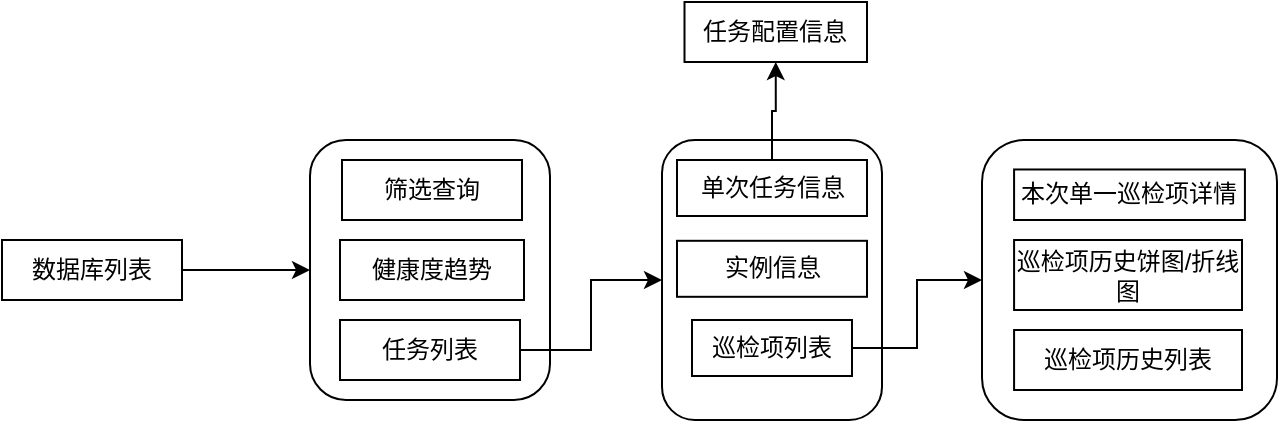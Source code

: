 <mxfile version="25.0.3">
  <diagram id="C5RBs43oDa-KdzZeNtuy" name="Page-1">
    <mxGraphModel dx="916" dy="1914" grid="1" gridSize="10" guides="1" tooltips="1" connect="1" arrows="1" fold="1" page="1" pageScale="1" pageWidth="827" pageHeight="1169" math="0" shadow="0">
      <root>
        <mxCell id="WIyWlLk6GJQsqaUBKTNV-0" />
        <mxCell id="WIyWlLk6GJQsqaUBKTNV-1" parent="WIyWlLk6GJQsqaUBKTNV-0" />
        <mxCell id="L1au-kwzUeggpMmvO1oj-28" style="edgeStyle=orthogonalEdgeStyle;rounded=0;orthogonalLoop=1;jettySize=auto;html=1;exitX=1;exitY=0.5;exitDx=0;exitDy=0;" parent="WIyWlLk6GJQsqaUBKTNV-1" source="L1au-kwzUeggpMmvO1oj-0" target="L1au-kwzUeggpMmvO1oj-25" edge="1">
          <mxGeometry relative="1" as="geometry" />
        </mxCell>
        <mxCell id="L1au-kwzUeggpMmvO1oj-0" value="数据库列表" style="rounded=0;whiteSpace=wrap;html=1;" parent="WIyWlLk6GJQsqaUBKTNV-1" vertex="1">
          <mxGeometry x="40" y="-1050" width="90" height="30" as="geometry" />
        </mxCell>
        <mxCell id="L1au-kwzUeggpMmvO1oj-12" value="" style="group" parent="WIyWlLk6GJQsqaUBKTNV-1" vertex="1" connectable="0">
          <mxGeometry x="370" y="-1100" width="110" height="140" as="geometry" />
        </mxCell>
        <mxCell id="L1au-kwzUeggpMmvO1oj-3" value="" style="rounded=1;whiteSpace=wrap;html=1;" parent="L1au-kwzUeggpMmvO1oj-12" vertex="1">
          <mxGeometry width="110" height="140" as="geometry" />
        </mxCell>
        <mxCell id="L1au-kwzUeggpMmvO1oj-6" value="巡检项列表" style="rounded=0;whiteSpace=wrap;html=1;" parent="L1au-kwzUeggpMmvO1oj-12" vertex="1">
          <mxGeometry x="15" y="90.0" width="80" height="28.0" as="geometry" />
        </mxCell>
        <mxCell id="L1au-kwzUeggpMmvO1oj-9" value="&lt;div&gt;单次任务信息&lt;/div&gt;" style="rounded=0;whiteSpace=wrap;html=1;" parent="L1au-kwzUeggpMmvO1oj-12" vertex="1">
          <mxGeometry x="7.5" y="10" width="95" height="28.0" as="geometry" />
        </mxCell>
        <mxCell id="JOPA2APvZcbgH6mCufrY-0" value="&lt;div&gt;实例信息&lt;/div&gt;" style="rounded=0;whiteSpace=wrap;html=1;" vertex="1" parent="L1au-kwzUeggpMmvO1oj-12">
          <mxGeometry x="7.5" y="50.4" width="95" height="28.0" as="geometry" />
        </mxCell>
        <mxCell id="L1au-kwzUeggpMmvO1oj-18" value="" style="group;autosize=0;resizeWidth=0;resizable=1;" parent="WIyWlLk6GJQsqaUBKTNV-1" vertex="1" connectable="0">
          <mxGeometry x="530" y="-1100" width="147.5" height="140" as="geometry" />
        </mxCell>
        <mxCell id="L1au-kwzUeggpMmvO1oj-17" value="" style="rounded=1;whiteSpace=wrap;html=1;" parent="L1au-kwzUeggpMmvO1oj-18" vertex="1">
          <mxGeometry width="147.5" height="140" as="geometry" />
        </mxCell>
        <mxCell id="L1au-kwzUeggpMmvO1oj-13" value="本次单一巡检项详情" style="rounded=0;whiteSpace=wrap;html=1;" parent="L1au-kwzUeggpMmvO1oj-18" vertex="1">
          <mxGeometry x="16.04" y="14.74" width="115.42" height="25.26" as="geometry" />
        </mxCell>
        <mxCell id="L1au-kwzUeggpMmvO1oj-15" value="&lt;div&gt;巡检项历史列表&lt;/div&gt;" style="rounded=0;whiteSpace=wrap;html=1;" parent="L1au-kwzUeggpMmvO1oj-18" vertex="1">
          <mxGeometry x="16.04" y="95" width="113.96" height="30" as="geometry" />
        </mxCell>
        <mxCell id="JOPA2APvZcbgH6mCufrY-2" value="&lt;div&gt;巡检项历史饼图/折线图&lt;/div&gt;" style="rounded=0;whiteSpace=wrap;html=1;" vertex="1" parent="L1au-kwzUeggpMmvO1oj-18">
          <mxGeometry x="16.04" y="50" width="113.96" height="35" as="geometry" />
        </mxCell>
        <mxCell id="L1au-kwzUeggpMmvO1oj-19" style="edgeStyle=orthogonalEdgeStyle;rounded=0;orthogonalLoop=1;jettySize=auto;html=1;exitX=1;exitY=0.5;exitDx=0;exitDy=0;entryX=0;entryY=0.5;entryDx=0;entryDy=0;" parent="WIyWlLk6GJQsqaUBKTNV-1" source="L1au-kwzUeggpMmvO1oj-6" target="L1au-kwzUeggpMmvO1oj-17" edge="1">
          <mxGeometry relative="1" as="geometry" />
        </mxCell>
        <mxCell id="L1au-kwzUeggpMmvO1oj-21" value="任务配置信息" style="rounded=0;whiteSpace=wrap;html=1;" parent="WIyWlLk6GJQsqaUBKTNV-1" vertex="1">
          <mxGeometry x="381.25" y="-1169" width="91.25" height="30" as="geometry" />
        </mxCell>
        <mxCell id="L1au-kwzUeggpMmvO1oj-20" style="edgeStyle=orthogonalEdgeStyle;rounded=0;orthogonalLoop=1;jettySize=auto;html=1;exitX=0.5;exitY=0;exitDx=0;exitDy=0;entryX=0.5;entryY=1;entryDx=0;entryDy=0;" parent="WIyWlLk6GJQsqaUBKTNV-1" source="L1au-kwzUeggpMmvO1oj-9" target="L1au-kwzUeggpMmvO1oj-21" edge="1">
          <mxGeometry relative="1" as="geometry">
            <mxPoint x="425" y="-1120" as="targetPoint" />
          </mxGeometry>
        </mxCell>
        <mxCell id="L1au-kwzUeggpMmvO1oj-27" value="" style="group" parent="WIyWlLk6GJQsqaUBKTNV-1" vertex="1" connectable="0">
          <mxGeometry x="195" y="-1120" width="120" height="170" as="geometry" />
        </mxCell>
        <mxCell id="L1au-kwzUeggpMmvO1oj-25" value="" style="rounded=1;whiteSpace=wrap;html=1;" parent="L1au-kwzUeggpMmvO1oj-27" vertex="1">
          <mxGeometry x="-1" y="20" width="120" height="130" as="geometry" />
        </mxCell>
        <mxCell id="L1au-kwzUeggpMmvO1oj-1" value="&lt;div&gt;任务列表&lt;/div&gt;" style="rounded=0;whiteSpace=wrap;html=1;" parent="L1au-kwzUeggpMmvO1oj-27" vertex="1">
          <mxGeometry x="14" y="110" width="90" height="30" as="geometry" />
        </mxCell>
        <mxCell id="L1au-kwzUeggpMmvO1oj-23" value="筛选查询" style="rounded=0;whiteSpace=wrap;html=1;" parent="L1au-kwzUeggpMmvO1oj-27" vertex="1">
          <mxGeometry x="15" y="30" width="90" height="30" as="geometry" />
        </mxCell>
        <mxCell id="L1au-kwzUeggpMmvO1oj-26" value="健康度趋势" style="rounded=0;whiteSpace=wrap;html=1;" parent="L1au-kwzUeggpMmvO1oj-27" vertex="1">
          <mxGeometry x="14" y="70" width="92" height="30" as="geometry" />
        </mxCell>
        <mxCell id="L1au-kwzUeggpMmvO1oj-29" style="edgeStyle=orthogonalEdgeStyle;rounded=0;orthogonalLoop=1;jettySize=auto;html=1;exitX=1;exitY=0.5;exitDx=0;exitDy=0;entryX=0;entryY=0.5;entryDx=0;entryDy=0;" parent="WIyWlLk6GJQsqaUBKTNV-1" source="L1au-kwzUeggpMmvO1oj-1" target="L1au-kwzUeggpMmvO1oj-3" edge="1">
          <mxGeometry relative="1" as="geometry" />
        </mxCell>
      </root>
    </mxGraphModel>
  </diagram>
</mxfile>
